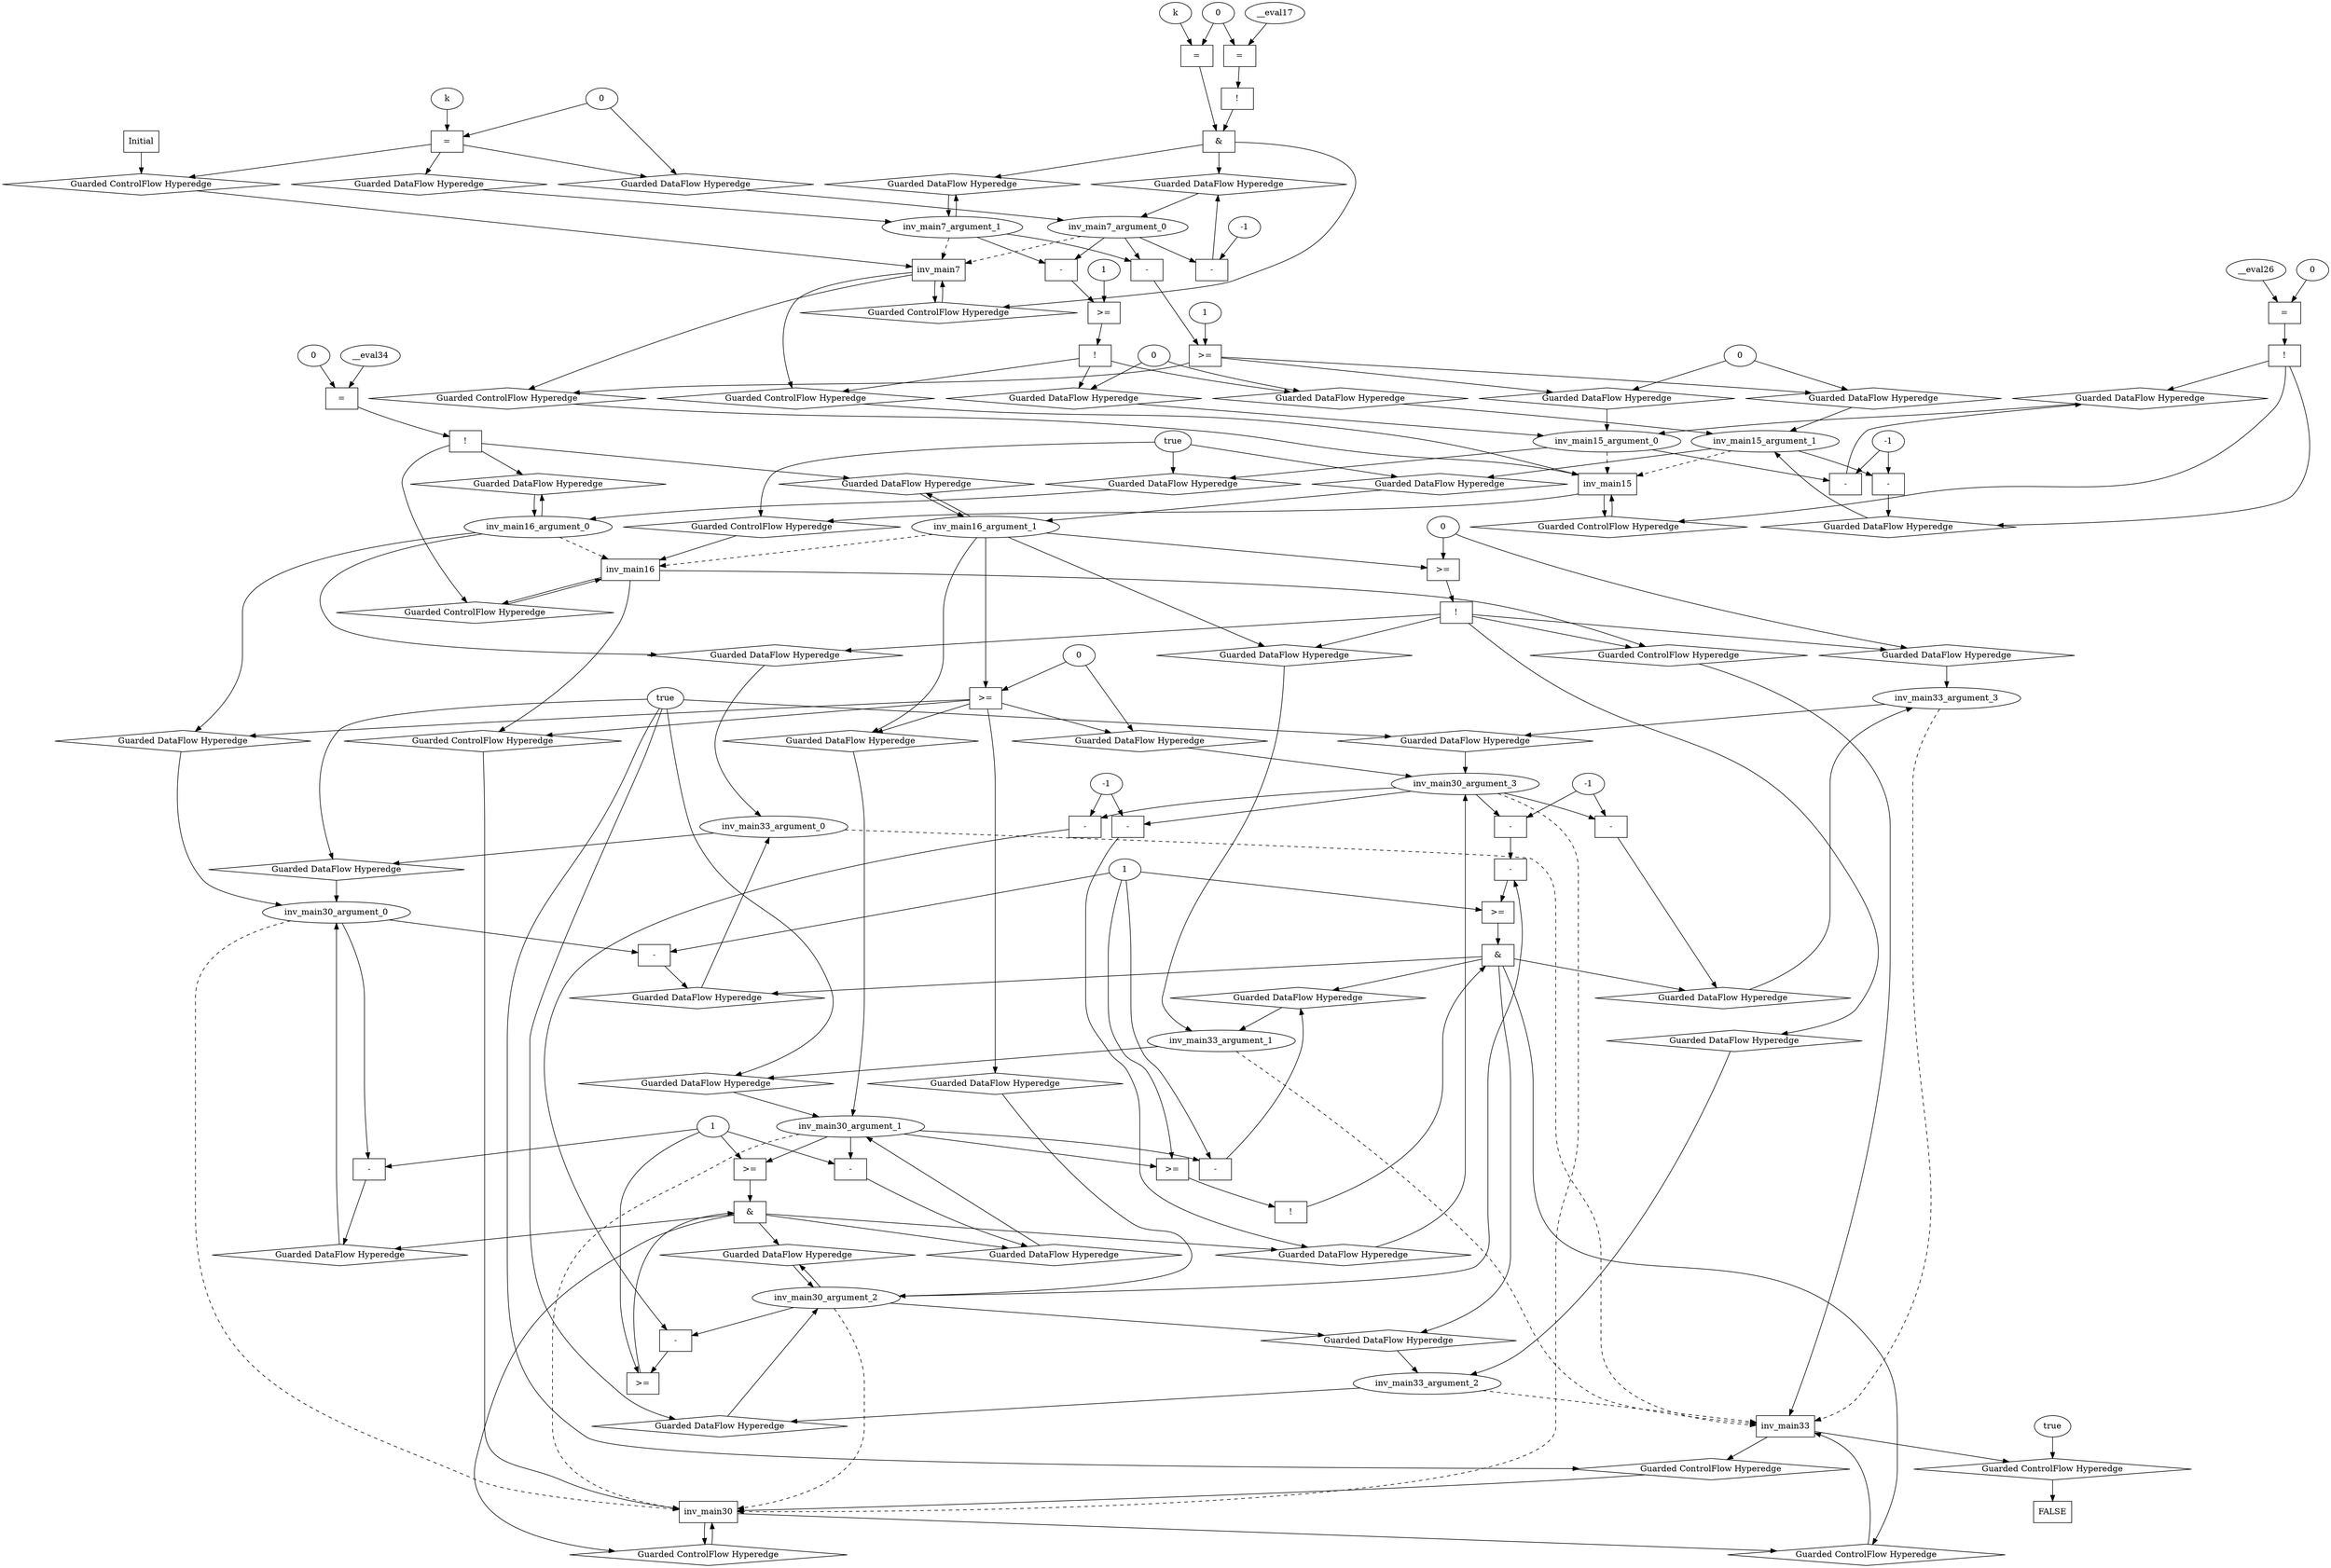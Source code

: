digraph dag {
inv_main15 [label="inv_main15" shape="rect"];
inv_main16 [label="inv_main16" shape="rect"];
inv_main30 [label="inv_main30" shape="rect"];
inv_main33 [label="inv_main33" shape="rect"];
inv_main7 [label="inv_main7" shape="rect"];
FALSE [label="FALSE" shape="rect"];
Initial [label="Initial" shape="rect"];
ControlFowHyperEdge_0 [label="Guarded ControlFlow Hyperedge" shape="diamond"];
Initial -> ControlFowHyperEdge_0[label=""]
ControlFowHyperEdge_0 -> inv_main7[label=""]
ControlFowHyperEdge_1 [label="Guarded ControlFlow Hyperedge" shape="diamond"];
inv_main33 -> ControlFowHyperEdge_1[label=""]
ControlFowHyperEdge_1 -> inv_main30[label=""]
ControlFowHyperEdge_2 [label="Guarded ControlFlow Hyperedge" shape="diamond"];
inv_main30 -> ControlFowHyperEdge_2[label=""]
ControlFowHyperEdge_2 -> inv_main33[label=""]
ControlFowHyperEdge_3 [label="Guarded ControlFlow Hyperedge" shape="diamond"];
inv_main30 -> ControlFowHyperEdge_3[label=""]
ControlFowHyperEdge_3 -> inv_main30[label=""]
ControlFowHyperEdge_4 [label="Guarded ControlFlow Hyperedge" shape="diamond"];
inv_main7 -> ControlFowHyperEdge_4[label=""]
ControlFowHyperEdge_4 -> inv_main7[label=""]
ControlFowHyperEdge_5 [label="Guarded ControlFlow Hyperedge" shape="diamond"];
inv_main15 -> ControlFowHyperEdge_5[label=""]
ControlFowHyperEdge_5 -> inv_main16[label=""]
ControlFowHyperEdge_6 [label="Guarded ControlFlow Hyperedge" shape="diamond"];
inv_main15 -> ControlFowHyperEdge_6[label=""]
ControlFowHyperEdge_6 -> inv_main15[label=""]
ControlFowHyperEdge_7 [label="Guarded ControlFlow Hyperedge" shape="diamond"];
inv_main16 -> ControlFowHyperEdge_7[label=""]
ControlFowHyperEdge_7 -> inv_main16[label=""]
ControlFowHyperEdge_8 [label="Guarded ControlFlow Hyperedge" shape="diamond"];
inv_main16 -> ControlFowHyperEdge_8[label=""]
ControlFowHyperEdge_8 -> inv_main33[label=""]
ControlFowHyperEdge_9 [label="Guarded ControlFlow Hyperedge" shape="diamond"];
inv_main16 -> ControlFowHyperEdge_9[label=""]
ControlFowHyperEdge_9 -> inv_main30[label=""]
ControlFowHyperEdge_10 [label="Guarded ControlFlow Hyperedge" shape="diamond"];
inv_main7 -> ControlFowHyperEdge_10[label=""]
ControlFowHyperEdge_10 -> inv_main15[label=""]
ControlFowHyperEdge_11 [label="Guarded ControlFlow Hyperedge" shape="diamond"];
inv_main7 -> ControlFowHyperEdge_11[label=""]
ControlFowHyperEdge_11 -> inv_main15[label=""]
ControlFowHyperEdge_12 [label="Guarded ControlFlow Hyperedge" shape="diamond"];
inv_main33 -> ControlFowHyperEdge_12[label=""]
ControlFowHyperEdge_12 -> FALSE[label=""]
inv_main7_argument_0 [label="inv_main7_argument_0" shape="oval"];
inv_main7_argument_0 -> inv_main7[label="" style="dashed"]
inv_main7_argument_1 [label="inv_main7_argument_1" shape="oval"];
inv_main7_argument_1 -> inv_main7[label="" style="dashed"]
inv_main30_argument_0 [label="inv_main30_argument_0" shape="oval"];
inv_main30_argument_0 -> inv_main30[label="" style="dashed"]
inv_main30_argument_1 [label="inv_main30_argument_1" shape="oval"];
inv_main30_argument_1 -> inv_main30[label="" style="dashed"]
inv_main30_argument_2 [label="inv_main30_argument_2" shape="oval"];
inv_main30_argument_2 -> inv_main30[label="" style="dashed"]
inv_main30_argument_3 [label="inv_main30_argument_3" shape="oval"];
inv_main30_argument_3 -> inv_main30[label="" style="dashed"]
inv_main33_argument_0 [label="inv_main33_argument_0" shape="oval"];
inv_main33_argument_0 -> inv_main33[label="" style="dashed"]
inv_main33_argument_1 [label="inv_main33_argument_1" shape="oval"];
inv_main33_argument_1 -> inv_main33[label="" style="dashed"]
inv_main33_argument_2 [label="inv_main33_argument_2" shape="oval"];
inv_main33_argument_2 -> inv_main33[label="" style="dashed"]
inv_main33_argument_3 [label="inv_main33_argument_3" shape="oval"];
inv_main33_argument_3 -> inv_main33[label="" style="dashed"]
inv_main16_argument_0 [label="inv_main16_argument_0" shape="oval"];
inv_main16_argument_0 -> inv_main16[label="" style="dashed"]
inv_main16_argument_1 [label="inv_main16_argument_1" shape="oval"];
inv_main16_argument_1 -> inv_main16[label="" style="dashed"]
inv_main15_argument_0 [label="inv_main15_argument_0" shape="oval"];
inv_main15_argument_0 -> inv_main15[label="" style="dashed"]
inv_main15_argument_1 [label="inv_main15_argument_1" shape="oval"];
inv_main15_argument_1 -> inv_main15[label="" style="dashed"]

xxxinv_main7___Initial_0xxxguard_0_node_0 [label="=" shape="rect"];
xxxinv_main7___Initial_0xxxguard_0_node_2 [label="k"];
xxxinv_main7___Initial_0xxxdataFlow_0_node_0->xxxinv_main7___Initial_0xxxguard_0_node_0
xxxinv_main7___Initial_0xxxguard_0_node_2->xxxinv_main7___Initial_0xxxguard_0_node_0

xxxinv_main7___Initial_0xxxguard_0_node_0->ControlFowHyperEdge_0 [label=""];
xxxinv_main7___Initial_0xxxdataFlow_0_node_0 [label="0"];

xxxinv_main7___Initial_0xxxdataFlow_0_node_0->DataFowHyperEdge_0_inv_main7_argument_0 [label=""];
xxxinv_main30___inv_main33_1xxxguard_0_node_0 [label="true"];

xxxinv_main30___inv_main33_1xxxguard_0_node_0->ControlFowHyperEdge_1 [label=""];
xxxinv_main33___inv_main30_2xxx_and [label="&" shape="rect"];
xxxinv_main33___inv_main30_2xxxguard_0_node_0 [label="!" shape="rect"];
xxxinv_main33___inv_main30_2xxxguard_0_node_1 [label=">=" shape="rect"];
xxxinv_main33___inv_main30_2xxxguard_0_node_1->xxxinv_main33___inv_main30_2xxxguard_0_node_0
inv_main30_argument_1->xxxinv_main33___inv_main30_2xxxguard_0_node_1
xxxinv_main33___inv_main30_2xxxdataFlow_0_node_2->xxxinv_main33___inv_main30_2xxxguard_0_node_1

xxxinv_main33___inv_main30_2xxxguard_0_node_0->xxxinv_main33___inv_main30_2xxx_and [label=""];
xxxinv_main33___inv_main30_2xxxguard1_node_0 [label=">=" shape="rect"];
xxxinv_main33___inv_main30_2xxxguard1_node_1 [label="-" shape="rect"];
xxxinv_main33___inv_main30_2xxxguard1_node_3 [label="-" shape="rect"];
xxxinv_main33___inv_main30_2xxxguard1_node_1->xxxinv_main33___inv_main30_2xxxguard1_node_0
xxxinv_main33___inv_main30_2xxxdataFlow_0_node_2->xxxinv_main33___inv_main30_2xxxguard1_node_0
inv_main30_argument_2->xxxinv_main33___inv_main30_2xxxguard1_node_1
xxxinv_main33___inv_main30_2xxxguard1_node_3->xxxinv_main33___inv_main30_2xxxguard1_node_1
inv_main30_argument_3->xxxinv_main33___inv_main30_2xxxguard1_node_3
xxxinv_main33___inv_main30_2xxxdataFlow2_node_2->xxxinv_main33___inv_main30_2xxxguard1_node_3

xxxinv_main33___inv_main30_2xxxguard1_node_0->xxxinv_main33___inv_main30_2xxx_and [label=""];
xxxinv_main33___inv_main30_2xxx_and->ControlFowHyperEdge_2 [label=""];
xxxinv_main33___inv_main30_2xxxdataFlow_0_node_0 [label="-" shape="rect"];
xxxinv_main33___inv_main30_2xxxdataFlow_0_node_2 [label="1"];
inv_main30_argument_0->xxxinv_main33___inv_main30_2xxxdataFlow_0_node_0
xxxinv_main33___inv_main30_2xxxdataFlow_0_node_2->xxxinv_main33___inv_main30_2xxxdataFlow_0_node_0

xxxinv_main33___inv_main30_2xxxdataFlow_0_node_0->DataFowHyperEdge_2_inv_main33_argument_0 [label=""];
xxxinv_main33___inv_main30_2xxxdataFlow1_node_0 [label="-" shape="rect"];
inv_main30_argument_1->xxxinv_main33___inv_main30_2xxxdataFlow1_node_0
xxxinv_main33___inv_main30_2xxxdataFlow_0_node_2->xxxinv_main33___inv_main30_2xxxdataFlow1_node_0

xxxinv_main33___inv_main30_2xxxdataFlow1_node_0->DataFowHyperEdge_2_inv_main33_argument_1 [label=""];
xxxinv_main33___inv_main30_2xxxdataFlow2_node_0 [label="-" shape="rect"];
xxxinv_main33___inv_main30_2xxxdataFlow2_node_2 [label="-1"];
inv_main30_argument_3->xxxinv_main33___inv_main30_2xxxdataFlow2_node_0
xxxinv_main33___inv_main30_2xxxdataFlow2_node_2->xxxinv_main33___inv_main30_2xxxdataFlow2_node_0

xxxinv_main33___inv_main30_2xxxdataFlow2_node_0->DataFowHyperEdge_2_inv_main33_argument_3 [label=""];
xxxinv_main30___inv_main30_3xxx_and [label="&" shape="rect"];
xxxinv_main30___inv_main30_3xxxguard_0_node_0 [label=">=" shape="rect"];
inv_main30_argument_1->xxxinv_main30___inv_main30_3xxxguard_0_node_0
xxxinv_main30___inv_main30_3xxxdataFlow_0_node_2->xxxinv_main30___inv_main30_3xxxguard_0_node_0

xxxinv_main30___inv_main30_3xxxguard_0_node_0->xxxinv_main30___inv_main30_3xxx_and [label=""];
xxxinv_main30___inv_main30_3xxxguard1_node_0 [label=">=" shape="rect"];
xxxinv_main30___inv_main30_3xxxguard1_node_1 [label="-" shape="rect"];
xxxinv_main30___inv_main30_3xxxguard1_node_3 [label="-" shape="rect"];
xxxinv_main30___inv_main30_3xxxguard1_node_1->xxxinv_main30___inv_main30_3xxxguard1_node_0
xxxinv_main30___inv_main30_3xxxdataFlow_0_node_2->xxxinv_main30___inv_main30_3xxxguard1_node_0
inv_main30_argument_2->xxxinv_main30___inv_main30_3xxxguard1_node_1
xxxinv_main30___inv_main30_3xxxguard1_node_3->xxxinv_main30___inv_main30_3xxxguard1_node_1
inv_main30_argument_3->xxxinv_main30___inv_main30_3xxxguard1_node_3
xxxinv_main30___inv_main30_3xxxdataFlow2_node_2->xxxinv_main30___inv_main30_3xxxguard1_node_3

xxxinv_main30___inv_main30_3xxxguard1_node_0->xxxinv_main30___inv_main30_3xxx_and [label=""];
xxxinv_main30___inv_main30_3xxx_and->ControlFowHyperEdge_3 [label=""];
xxxinv_main30___inv_main30_3xxxdataFlow_0_node_0 [label="-" shape="rect"];
xxxinv_main30___inv_main30_3xxxdataFlow_0_node_2 [label="1"];
inv_main30_argument_0->xxxinv_main30___inv_main30_3xxxdataFlow_0_node_0
xxxinv_main30___inv_main30_3xxxdataFlow_0_node_2->xxxinv_main30___inv_main30_3xxxdataFlow_0_node_0

xxxinv_main30___inv_main30_3xxxdataFlow_0_node_0->DataFowHyperEdge_3_inv_main30_argument_0 [label=""];
xxxinv_main30___inv_main30_3xxxdataFlow1_node_0 [label="-" shape="rect"];
inv_main30_argument_1->xxxinv_main30___inv_main30_3xxxdataFlow1_node_0
xxxinv_main30___inv_main30_3xxxdataFlow_0_node_2->xxxinv_main30___inv_main30_3xxxdataFlow1_node_0

xxxinv_main30___inv_main30_3xxxdataFlow1_node_0->DataFowHyperEdge_3_inv_main30_argument_1 [label=""];
xxxinv_main30___inv_main30_3xxxdataFlow2_node_0 [label="-" shape="rect"];
xxxinv_main30___inv_main30_3xxxdataFlow2_node_2 [label="-1"];
inv_main30_argument_3->xxxinv_main30___inv_main30_3xxxdataFlow2_node_0
xxxinv_main30___inv_main30_3xxxdataFlow2_node_2->xxxinv_main30___inv_main30_3xxxdataFlow2_node_0

xxxinv_main30___inv_main30_3xxxdataFlow2_node_0->DataFowHyperEdge_3_inv_main30_argument_3 [label=""];
xxxinv_main7___inv_main7_4xxx_and [label="&" shape="rect"];
xxxinv_main7___inv_main7_4xxxguard_0_node_0 [label="!" shape="rect"];
xxxinv_main7___inv_main7_4xxxguard_0_node_1 [label="=" shape="rect"];
xxxinv_main7___inv_main7_4xxxguard_0_node_2 [label="__eval17"];
xxxinv_main7___inv_main7_4xxxguard_0_node_3 [label="0"];
xxxinv_main7___inv_main7_4xxxguard_0_node_1->xxxinv_main7___inv_main7_4xxxguard_0_node_0
xxxinv_main7___inv_main7_4xxxguard_0_node_2->xxxinv_main7___inv_main7_4xxxguard_0_node_1
xxxinv_main7___inv_main7_4xxxguard_0_node_3->xxxinv_main7___inv_main7_4xxxguard_0_node_1

xxxinv_main7___inv_main7_4xxxguard_0_node_0->xxxinv_main7___inv_main7_4xxx_and [label=""];
xxxinv_main7___inv_main7_4xxxguard1_node_0 [label="=" shape="rect"];
xxxinv_main7___inv_main7_4xxxguard1_node_1 [label="k"];
xxxinv_main7___inv_main7_4xxxguard1_node_1->xxxinv_main7___inv_main7_4xxxguard1_node_0
xxxinv_main7___inv_main7_4xxxguard_0_node_3->xxxinv_main7___inv_main7_4xxxguard1_node_0

xxxinv_main7___inv_main7_4xxxguard1_node_0->xxxinv_main7___inv_main7_4xxx_and [label=""];
xxxinv_main7___inv_main7_4xxx_and->ControlFowHyperEdge_4 [label=""];
xxxinv_main7___inv_main7_4xxxdataFlow_0_node_0 [label="-" shape="rect"];
xxxinv_main7___inv_main7_4xxxdataFlow_0_node_2 [label="-1"];
inv_main7_argument_0->xxxinv_main7___inv_main7_4xxxdataFlow_0_node_0
xxxinv_main7___inv_main7_4xxxdataFlow_0_node_2->xxxinv_main7___inv_main7_4xxxdataFlow_0_node_0

xxxinv_main7___inv_main7_4xxxdataFlow_0_node_0->DataFowHyperEdge_4_inv_main7_argument_0 [label=""];
xxxinv_main16___inv_main15_5xxxguard_0_node_0 [label="true"];

xxxinv_main16___inv_main15_5xxxguard_0_node_0->ControlFowHyperEdge_5 [label=""];
xxxinv_main15___inv_main15_6xxxguard_0_node_0 [label="!" shape="rect"];
xxxinv_main15___inv_main15_6xxxguard_0_node_1 [label="=" shape="rect"];
xxxinv_main15___inv_main15_6xxxguard_0_node_2 [label="__eval26"];
xxxinv_main15___inv_main15_6xxxguard_0_node_3 [label="0"];
xxxinv_main15___inv_main15_6xxxguard_0_node_1->xxxinv_main15___inv_main15_6xxxguard_0_node_0
xxxinv_main15___inv_main15_6xxxguard_0_node_2->xxxinv_main15___inv_main15_6xxxguard_0_node_1
xxxinv_main15___inv_main15_6xxxguard_0_node_3->xxxinv_main15___inv_main15_6xxxguard_0_node_1

xxxinv_main15___inv_main15_6xxxguard_0_node_0->ControlFowHyperEdge_6 [label=""];
xxxinv_main15___inv_main15_6xxxdataFlow_0_node_0 [label="-" shape="rect"];
xxxinv_main15___inv_main15_6xxxdataFlow_0_node_2 [label="-1"];
inv_main15_argument_0->xxxinv_main15___inv_main15_6xxxdataFlow_0_node_0
xxxinv_main15___inv_main15_6xxxdataFlow_0_node_2->xxxinv_main15___inv_main15_6xxxdataFlow_0_node_0

xxxinv_main15___inv_main15_6xxxdataFlow_0_node_0->DataFowHyperEdge_6_inv_main15_argument_0 [label=""];
xxxinv_main15___inv_main15_6xxxdataFlow1_node_0 [label="-" shape="rect"];
inv_main15_argument_1->xxxinv_main15___inv_main15_6xxxdataFlow1_node_0
xxxinv_main15___inv_main15_6xxxdataFlow_0_node_2->xxxinv_main15___inv_main15_6xxxdataFlow1_node_0

xxxinv_main15___inv_main15_6xxxdataFlow1_node_0->DataFowHyperEdge_6_inv_main15_argument_1 [label=""];
xxxinv_main16___inv_main16_7xxxguard_0_node_0 [label="!" shape="rect"];
xxxinv_main16___inv_main16_7xxxguard_0_node_1 [label="=" shape="rect"];
xxxinv_main16___inv_main16_7xxxguard_0_node_2 [label="__eval34"];
xxxinv_main16___inv_main16_7xxxguard_0_node_3 [label="0"];
xxxinv_main16___inv_main16_7xxxguard_0_node_1->xxxinv_main16___inv_main16_7xxxguard_0_node_0
xxxinv_main16___inv_main16_7xxxguard_0_node_2->xxxinv_main16___inv_main16_7xxxguard_0_node_1
xxxinv_main16___inv_main16_7xxxguard_0_node_3->xxxinv_main16___inv_main16_7xxxguard_0_node_1

xxxinv_main16___inv_main16_7xxxguard_0_node_0->ControlFowHyperEdge_7 [label=""];
xxxinv_main33___inv_main16_8xxxguard_0_node_0 [label="!" shape="rect"];
xxxinv_main33___inv_main16_8xxxguard_0_node_1 [label=">=" shape="rect"];
xxxinv_main33___inv_main16_8xxxguard_0_node_1->xxxinv_main33___inv_main16_8xxxguard_0_node_0
inv_main16_argument_1->xxxinv_main33___inv_main16_8xxxguard_0_node_1
xxxinv_main33___inv_main16_8xxxdataFlow1_node_0->xxxinv_main33___inv_main16_8xxxguard_0_node_1

xxxinv_main33___inv_main16_8xxxguard_0_node_0->ControlFowHyperEdge_8 [label=""];

inv_main16_argument_0->DataFowHyperEdge_8_inv_main33_argument_0 [label=""];
xxxinv_main33___inv_main16_8xxxdataFlow1_node_0 [label="0"];

xxxinv_main33___inv_main16_8xxxdataFlow1_node_0->DataFowHyperEdge_8_inv_main33_argument_3 [label=""];
xxxinv_main30___inv_main16_9xxxguard_0_node_0 [label=">=" shape="rect"];
inv_main16_argument_1->xxxinv_main30___inv_main16_9xxxguard_0_node_0
xxxinv_main30___inv_main16_9xxxdataFlow1_node_0->xxxinv_main30___inv_main16_9xxxguard_0_node_0

xxxinv_main30___inv_main16_9xxxguard_0_node_0->ControlFowHyperEdge_9 [label=""];

inv_main16_argument_0->DataFowHyperEdge_9_inv_main30_argument_0 [label=""];
xxxinv_main30___inv_main16_9xxxdataFlow1_node_0 [label="0"];

xxxinv_main30___inv_main16_9xxxdataFlow1_node_0->DataFowHyperEdge_9_inv_main30_argument_3 [label=""];
xxxinv_main15___inv_main7_10xxxguard_0_node_0 [label=">=" shape="rect"];
xxxinv_main15___inv_main7_10xxxguard_0_node_1 [label="-" shape="rect"];
xxxinv_main15___inv_main7_10xxxguard_0_node_4 [label="1"];
xxxinv_main15___inv_main7_10xxxguard_0_node_1->xxxinv_main15___inv_main7_10xxxguard_0_node_0
xxxinv_main15___inv_main7_10xxxguard_0_node_4->xxxinv_main15___inv_main7_10xxxguard_0_node_0
inv_main7_argument_0->xxxinv_main15___inv_main7_10xxxguard_0_node_1
inv_main7_argument_1->xxxinv_main15___inv_main7_10xxxguard_0_node_1

xxxinv_main15___inv_main7_10xxxguard_0_node_0->ControlFowHyperEdge_10 [label=""];
xxxinv_main15___inv_main7_10xxxdataFlow_0_node_0 [label="0"];

xxxinv_main15___inv_main7_10xxxdataFlow_0_node_0->DataFowHyperEdge_10_inv_main15_argument_0 [label=""];

xxxinv_main15___inv_main7_10xxxdataFlow_0_node_0->DataFowHyperEdge_10_inv_main15_argument_1 [label=""];
xxxinv_main15___inv_main7_11xxxguard_0_node_0 [label="!" shape="rect"];
xxxinv_main15___inv_main7_11xxxguard_0_node_1 [label=">=" shape="rect"];
xxxinv_main15___inv_main7_11xxxguard_0_node_2 [label="-" shape="rect"];
xxxinv_main15___inv_main7_11xxxguard_0_node_5 [label="1"];
xxxinv_main15___inv_main7_11xxxguard_0_node_1->xxxinv_main15___inv_main7_11xxxguard_0_node_0
xxxinv_main15___inv_main7_11xxxguard_0_node_2->xxxinv_main15___inv_main7_11xxxguard_0_node_1
xxxinv_main15___inv_main7_11xxxguard_0_node_5->xxxinv_main15___inv_main7_11xxxguard_0_node_1
inv_main7_argument_0->xxxinv_main15___inv_main7_11xxxguard_0_node_2
inv_main7_argument_1->xxxinv_main15___inv_main7_11xxxguard_0_node_2

xxxinv_main15___inv_main7_11xxxguard_0_node_0->ControlFowHyperEdge_11 [label=""];
xxxinv_main15___inv_main7_11xxxdataFlow_0_node_0 [label="0"];

xxxinv_main15___inv_main7_11xxxdataFlow_0_node_0->DataFowHyperEdge_11_inv_main15_argument_0 [label=""];

xxxinv_main15___inv_main7_11xxxdataFlow_0_node_0->DataFowHyperEdge_11_inv_main15_argument_1 [label=""];
xxxFALSE___inv_main33_12xxxguard_0_node_0 [label="true"];

xxxFALSE___inv_main33_12xxxguard_0_node_0->ControlFowHyperEdge_12 [label=""];
DataFowHyperEdge_0_inv_main7_argument_0 [label="Guarded DataFlow Hyperedge" shape="diamond"];
DataFowHyperEdge_0_inv_main7_argument_0 -> inv_main7_argument_0[label=""]
xxxinv_main7___Initial_0xxxguard_0_node_0 -> DataFowHyperEdge_0_inv_main7_argument_0[label=""]
DataFowHyperEdge_0_inv_main7_argument_1 [label="Guarded DataFlow Hyperedge" shape="diamond"];
DataFowHyperEdge_0_inv_main7_argument_1 -> inv_main7_argument_1[label=""]
xxxinv_main7___Initial_0xxxguard_0_node_0 -> DataFowHyperEdge_0_inv_main7_argument_1[label=""]
DataFowHyperEdge_1_inv_main30_argument_0 [label="Guarded DataFlow Hyperedge" shape="diamond"];
DataFowHyperEdge_1_inv_main30_argument_0 -> inv_main30_argument_0[label=""]
xxxinv_main30___inv_main33_1xxxguard_0_node_0 -> DataFowHyperEdge_1_inv_main30_argument_0[label=""]
DataFowHyperEdge_1_inv_main30_argument_1 [label="Guarded DataFlow Hyperedge" shape="diamond"];
DataFowHyperEdge_1_inv_main30_argument_1 -> inv_main30_argument_1[label=""]
xxxinv_main30___inv_main33_1xxxguard_0_node_0 -> DataFowHyperEdge_1_inv_main30_argument_1[label=""]
DataFowHyperEdge_1_inv_main30_argument_2 [label="Guarded DataFlow Hyperedge" shape="diamond"];
DataFowHyperEdge_1_inv_main30_argument_2 -> inv_main30_argument_2[label=""]
xxxinv_main30___inv_main33_1xxxguard_0_node_0 -> DataFowHyperEdge_1_inv_main30_argument_2[label=""]
DataFowHyperEdge_1_inv_main30_argument_3 [label="Guarded DataFlow Hyperedge" shape="diamond"];
DataFowHyperEdge_1_inv_main30_argument_3 -> inv_main30_argument_3[label=""]
xxxinv_main30___inv_main33_1xxxguard_0_node_0 -> DataFowHyperEdge_1_inv_main30_argument_3[label=""]
DataFowHyperEdge_2_inv_main33_argument_0 [label="Guarded DataFlow Hyperedge" shape="diamond"];
DataFowHyperEdge_2_inv_main33_argument_0 -> inv_main33_argument_0[label=""]
xxxinv_main33___inv_main30_2xxx_and -> DataFowHyperEdge_2_inv_main33_argument_0[label=""]
DataFowHyperEdge_2_inv_main33_argument_1 [label="Guarded DataFlow Hyperedge" shape="diamond"];
DataFowHyperEdge_2_inv_main33_argument_1 -> inv_main33_argument_1[label=""]
xxxinv_main33___inv_main30_2xxx_and -> DataFowHyperEdge_2_inv_main33_argument_1[label=""]
DataFowHyperEdge_2_inv_main33_argument_2 [label="Guarded DataFlow Hyperedge" shape="diamond"];
DataFowHyperEdge_2_inv_main33_argument_2 -> inv_main33_argument_2[label=""]
xxxinv_main33___inv_main30_2xxx_and -> DataFowHyperEdge_2_inv_main33_argument_2[label=""]
DataFowHyperEdge_2_inv_main33_argument_3 [label="Guarded DataFlow Hyperedge" shape="diamond"];
DataFowHyperEdge_2_inv_main33_argument_3 -> inv_main33_argument_3[label=""]
xxxinv_main33___inv_main30_2xxx_and -> DataFowHyperEdge_2_inv_main33_argument_3[label=""]
DataFowHyperEdge_3_inv_main30_argument_0 [label="Guarded DataFlow Hyperedge" shape="diamond"];
DataFowHyperEdge_3_inv_main30_argument_0 -> inv_main30_argument_0[label=""]
xxxinv_main30___inv_main30_3xxx_and -> DataFowHyperEdge_3_inv_main30_argument_0[label=""]
DataFowHyperEdge_3_inv_main30_argument_1 [label="Guarded DataFlow Hyperedge" shape="diamond"];
DataFowHyperEdge_3_inv_main30_argument_1 -> inv_main30_argument_1[label=""]
xxxinv_main30___inv_main30_3xxx_and -> DataFowHyperEdge_3_inv_main30_argument_1[label=""]
DataFowHyperEdge_3_inv_main30_argument_2 [label="Guarded DataFlow Hyperedge" shape="diamond"];
DataFowHyperEdge_3_inv_main30_argument_2 -> inv_main30_argument_2[label=""]
xxxinv_main30___inv_main30_3xxx_and -> DataFowHyperEdge_3_inv_main30_argument_2[label=""]
DataFowHyperEdge_3_inv_main30_argument_3 [label="Guarded DataFlow Hyperedge" shape="diamond"];
DataFowHyperEdge_3_inv_main30_argument_3 -> inv_main30_argument_3[label=""]
xxxinv_main30___inv_main30_3xxx_and -> DataFowHyperEdge_3_inv_main30_argument_3[label=""]
DataFowHyperEdge_4_inv_main7_argument_0 [label="Guarded DataFlow Hyperedge" shape="diamond"];
DataFowHyperEdge_4_inv_main7_argument_0 -> inv_main7_argument_0[label=""]
xxxinv_main7___inv_main7_4xxx_and -> DataFowHyperEdge_4_inv_main7_argument_0[label=""]
DataFowHyperEdge_4_inv_main7_argument_1 [label="Guarded DataFlow Hyperedge" shape="diamond"];
DataFowHyperEdge_4_inv_main7_argument_1 -> inv_main7_argument_1[label=""]
xxxinv_main7___inv_main7_4xxx_and -> DataFowHyperEdge_4_inv_main7_argument_1[label=""]
DataFowHyperEdge_5_inv_main16_argument_0 [label="Guarded DataFlow Hyperedge" shape="diamond"];
DataFowHyperEdge_5_inv_main16_argument_0 -> inv_main16_argument_0[label=""]
xxxinv_main16___inv_main15_5xxxguard_0_node_0 -> DataFowHyperEdge_5_inv_main16_argument_0[label=""]
DataFowHyperEdge_5_inv_main16_argument_1 [label="Guarded DataFlow Hyperedge" shape="diamond"];
DataFowHyperEdge_5_inv_main16_argument_1 -> inv_main16_argument_1[label=""]
xxxinv_main16___inv_main15_5xxxguard_0_node_0 -> DataFowHyperEdge_5_inv_main16_argument_1[label=""]
DataFowHyperEdge_6_inv_main15_argument_0 [label="Guarded DataFlow Hyperedge" shape="diamond"];
DataFowHyperEdge_6_inv_main15_argument_0 -> inv_main15_argument_0[label=""]
xxxinv_main15___inv_main15_6xxxguard_0_node_0 -> DataFowHyperEdge_6_inv_main15_argument_0[label=""]
DataFowHyperEdge_6_inv_main15_argument_1 [label="Guarded DataFlow Hyperedge" shape="diamond"];
DataFowHyperEdge_6_inv_main15_argument_1 -> inv_main15_argument_1[label=""]
xxxinv_main15___inv_main15_6xxxguard_0_node_0 -> DataFowHyperEdge_6_inv_main15_argument_1[label=""]
DataFowHyperEdge_7_inv_main16_argument_0 [label="Guarded DataFlow Hyperedge" shape="diamond"];
DataFowHyperEdge_7_inv_main16_argument_0 -> inv_main16_argument_0[label=""]
xxxinv_main16___inv_main16_7xxxguard_0_node_0 -> DataFowHyperEdge_7_inv_main16_argument_0[label=""]
DataFowHyperEdge_7_inv_main16_argument_1 [label="Guarded DataFlow Hyperedge" shape="diamond"];
DataFowHyperEdge_7_inv_main16_argument_1 -> inv_main16_argument_1[label=""]
xxxinv_main16___inv_main16_7xxxguard_0_node_0 -> DataFowHyperEdge_7_inv_main16_argument_1[label=""]
DataFowHyperEdge_8_inv_main33_argument_0 [label="Guarded DataFlow Hyperedge" shape="diamond"];
DataFowHyperEdge_8_inv_main33_argument_0 -> inv_main33_argument_0[label=""]
xxxinv_main33___inv_main16_8xxxguard_0_node_0 -> DataFowHyperEdge_8_inv_main33_argument_0[label=""]
DataFowHyperEdge_8_inv_main33_argument_1 [label="Guarded DataFlow Hyperedge" shape="diamond"];
DataFowHyperEdge_8_inv_main33_argument_1 -> inv_main33_argument_1[label=""]
xxxinv_main33___inv_main16_8xxxguard_0_node_0 -> DataFowHyperEdge_8_inv_main33_argument_1[label=""]
DataFowHyperEdge_8_inv_main33_argument_2 [label="Guarded DataFlow Hyperedge" shape="diamond"];
DataFowHyperEdge_8_inv_main33_argument_2 -> inv_main33_argument_2[label=""]
xxxinv_main33___inv_main16_8xxxguard_0_node_0 -> DataFowHyperEdge_8_inv_main33_argument_2[label=""]
DataFowHyperEdge_8_inv_main33_argument_3 [label="Guarded DataFlow Hyperedge" shape="diamond"];
DataFowHyperEdge_8_inv_main33_argument_3 -> inv_main33_argument_3[label=""]
xxxinv_main33___inv_main16_8xxxguard_0_node_0 -> DataFowHyperEdge_8_inv_main33_argument_3[label=""]
DataFowHyperEdge_9_inv_main30_argument_0 [label="Guarded DataFlow Hyperedge" shape="diamond"];
DataFowHyperEdge_9_inv_main30_argument_0 -> inv_main30_argument_0[label=""]
xxxinv_main30___inv_main16_9xxxguard_0_node_0 -> DataFowHyperEdge_9_inv_main30_argument_0[label=""]
DataFowHyperEdge_9_inv_main30_argument_1 [label="Guarded DataFlow Hyperedge" shape="diamond"];
DataFowHyperEdge_9_inv_main30_argument_1 -> inv_main30_argument_1[label=""]
xxxinv_main30___inv_main16_9xxxguard_0_node_0 -> DataFowHyperEdge_9_inv_main30_argument_1[label=""]
DataFowHyperEdge_9_inv_main30_argument_2 [label="Guarded DataFlow Hyperedge" shape="diamond"];
DataFowHyperEdge_9_inv_main30_argument_2 -> inv_main30_argument_2[label=""]
xxxinv_main30___inv_main16_9xxxguard_0_node_0 -> DataFowHyperEdge_9_inv_main30_argument_2[label=""]
DataFowHyperEdge_9_inv_main30_argument_3 [label="Guarded DataFlow Hyperedge" shape="diamond"];
DataFowHyperEdge_9_inv_main30_argument_3 -> inv_main30_argument_3[label=""]
xxxinv_main30___inv_main16_9xxxguard_0_node_0 -> DataFowHyperEdge_9_inv_main30_argument_3[label=""]
DataFowHyperEdge_10_inv_main15_argument_0 [label="Guarded DataFlow Hyperedge" shape="diamond"];
DataFowHyperEdge_10_inv_main15_argument_0 -> inv_main15_argument_0[label=""]
xxxinv_main15___inv_main7_10xxxguard_0_node_0 -> DataFowHyperEdge_10_inv_main15_argument_0[label=""]
DataFowHyperEdge_10_inv_main15_argument_1 [label="Guarded DataFlow Hyperedge" shape="diamond"];
DataFowHyperEdge_10_inv_main15_argument_1 -> inv_main15_argument_1[label=""]
xxxinv_main15___inv_main7_10xxxguard_0_node_0 -> DataFowHyperEdge_10_inv_main15_argument_1[label=""]
DataFowHyperEdge_11_inv_main15_argument_0 [label="Guarded DataFlow Hyperedge" shape="diamond"];
DataFowHyperEdge_11_inv_main15_argument_0 -> inv_main15_argument_0[label=""]
xxxinv_main15___inv_main7_11xxxguard_0_node_0 -> DataFowHyperEdge_11_inv_main15_argument_0[label=""]
DataFowHyperEdge_11_inv_main15_argument_1 [label="Guarded DataFlow Hyperedge" shape="diamond"];
DataFowHyperEdge_11_inv_main15_argument_1 -> inv_main15_argument_1[label=""]
xxxinv_main15___inv_main7_11xxxguard_0_node_0 -> DataFowHyperEdge_11_inv_main15_argument_1[label=""]
inv_main33_argument_0 -> DataFowHyperEdge_1_inv_main30_argument_0[label=""]
inv_main33_argument_1 -> DataFowHyperEdge_1_inv_main30_argument_1[label=""]
inv_main33_argument_2 -> DataFowHyperEdge_1_inv_main30_argument_2[label=""]
inv_main33_argument_3 -> DataFowHyperEdge_1_inv_main30_argument_3[label=""]
inv_main30_argument_2 -> DataFowHyperEdge_2_inv_main33_argument_2[label=""]
inv_main30_argument_2 -> DataFowHyperEdge_3_inv_main30_argument_2[label=""]
inv_main7_argument_1 -> DataFowHyperEdge_4_inv_main7_argument_1[label=""]
inv_main15_argument_0 -> DataFowHyperEdge_5_inv_main16_argument_0[label=""]
inv_main15_argument_1 -> DataFowHyperEdge_5_inv_main16_argument_1[label=""]
inv_main16_argument_0 -> DataFowHyperEdge_7_inv_main16_argument_0[label=""]
inv_main16_argument_1 -> DataFowHyperEdge_7_inv_main16_argument_1[label=""]
inv_main16_argument_1 -> DataFowHyperEdge_8_inv_main33_argument_1[label=""]
inv_main16_argument_1 -> DataFowHyperEdge_9_inv_main30_argument_1[label=""]
}
